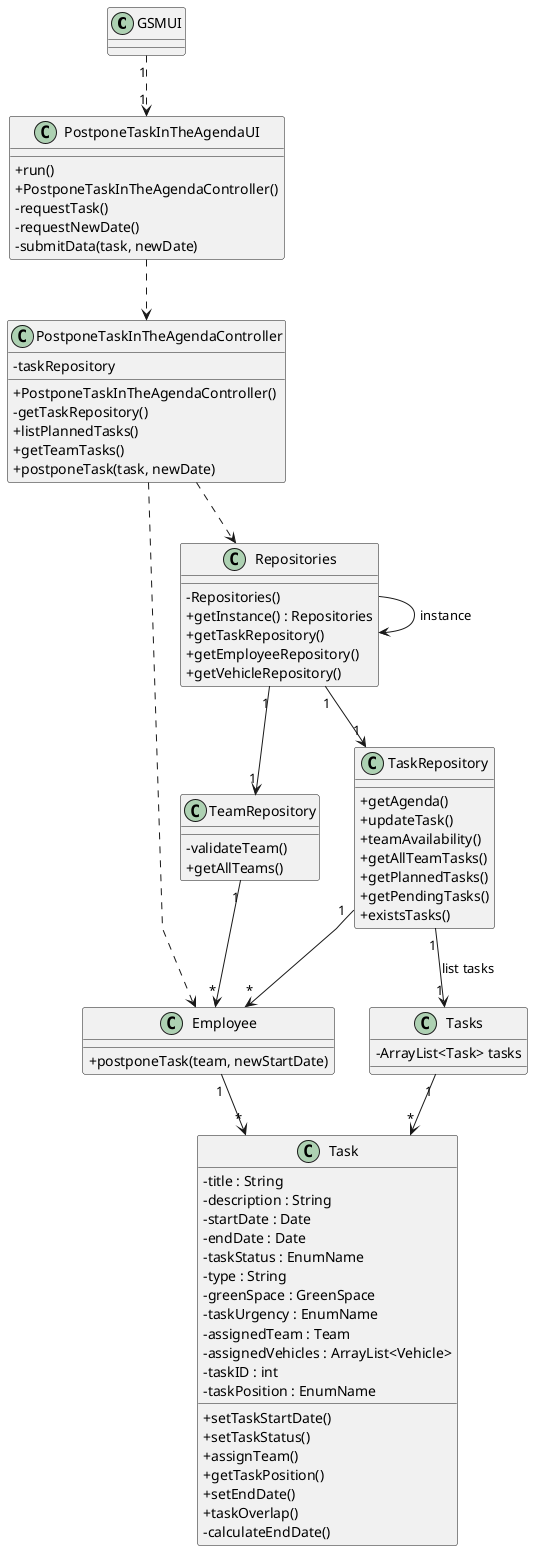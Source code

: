 @startuml
'skinparam monochrome true
skinparam packageStyle rectangle
skinparam shadowing false
skinparam linetype polyline
'skinparam linetype orto

skinparam classAttributeIconSize 0

'left to right direction

class GSMUI{
}

class PostponeTaskInTheAgendaUI{
+run()
+PostponeTaskInTheAgendaController()
-requestTask()
-requestNewDate()
-submitData(task, newDate)
}

class PostponeTaskInTheAgendaController {
- taskRepository
+PostponeTaskInTheAgendaController()
-getTaskRepository()
+listPlannedTasks()
+getTeamTasks()
+postponeTask(task, newDate)
}

class Employee {
+postponeTask(team, newStartDate)
}

class Task{
-title : String
-description : String
-startDate : Date
-endDate : Date
-taskStatus : EnumName
-type : String
-greenSpace : GreenSpace
-taskUrgency : EnumName
-assignedTeam : Team
-assignedVehicles : ArrayList<Vehicle>
-taskID : int
-taskPosition : EnumName

+setTaskStartDate()
+setTaskStatus()
+assignTeam()
+getTaskPosition()
+setEndDate()
+taskOverlap()
-calculateEndDate()
}

class TaskRepository {
+getAgenda()
+updateTask()
+teamAvailability()
+getAllTeamTasks()
+getPlannedTasks()
+getPendingTasks()
+existsTasks()
}

class TeamRepository{
-validateTeam()
+getAllTeams()
}

class Repositories {
    - Repositories()
    + getInstance() : Repositories
    + getTaskRepository()
    + getEmployeeRepository()
    + getVehicleRepository()

}

class Tasks {
-ArrayList<Task> tasks
}



GSMUI "1" ..> "1" PostponeTaskInTheAgendaUI

Repositories --> Repositories : instance


PostponeTaskInTheAgendaUI ..> PostponeTaskInTheAgendaController

PostponeTaskInTheAgendaController ..> Repositories


Repositories "1"--> "1" TaskRepository
Repositories "1"--> "1" TeamRepository

TaskRepository "1"--> "*" Employee
TeamRepository "1"--> "*" Employee

Employee "1" --> "*"Task


PostponeTaskInTheAgendaController ..> Employee

TaskRepository "1" --> "1" Tasks : list tasks
Tasks "1" --> "*" Task


@enduml